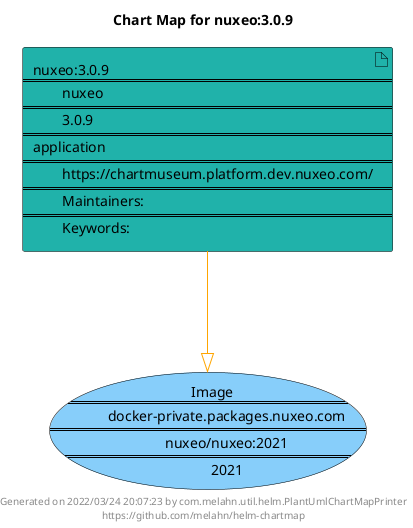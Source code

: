 @startuml
skinparam linetype ortho
skinparam backgroundColor white
skinparam usecaseBorderColor black
skinparam usecaseArrowColor LightSlateGray
skinparam artifactBorderColor black
skinparam artifactArrowColor LightSlateGray

title Chart Map for nuxeo:3.0.9

'There is one referenced Helm Chart
artifact "nuxeo:3.0.9\n====\n\tnuxeo\n====\n\t3.0.9\n====\napplication\n====\n\thttps://chartmuseum.platform.dev.nuxeo.com/\n====\n\tMaintainers: \n====\n\tKeywords: " as nuxeo_3_0_9 #LightSeaGreen

'There is one referenced Docker Image
usecase "Image\n====\n\tdocker-private.packages.nuxeo.com\n====\n\tnuxeo/nuxeo:2021\n====\n\t2021" as docker_private_packages_nuxeo_com_nuxeo_nuxeo_2021 #LightSkyBlue

'Chart Dependencies
nuxeo_3_0_9--[#orange]-|>docker_private_packages_nuxeo_com_nuxeo_nuxeo_2021

center footer Generated on 2022/03/24 20:07:23 by com.melahn.util.helm.PlantUmlChartMapPrinter\nhttps://github.com/melahn/helm-chartmap
@enduml
